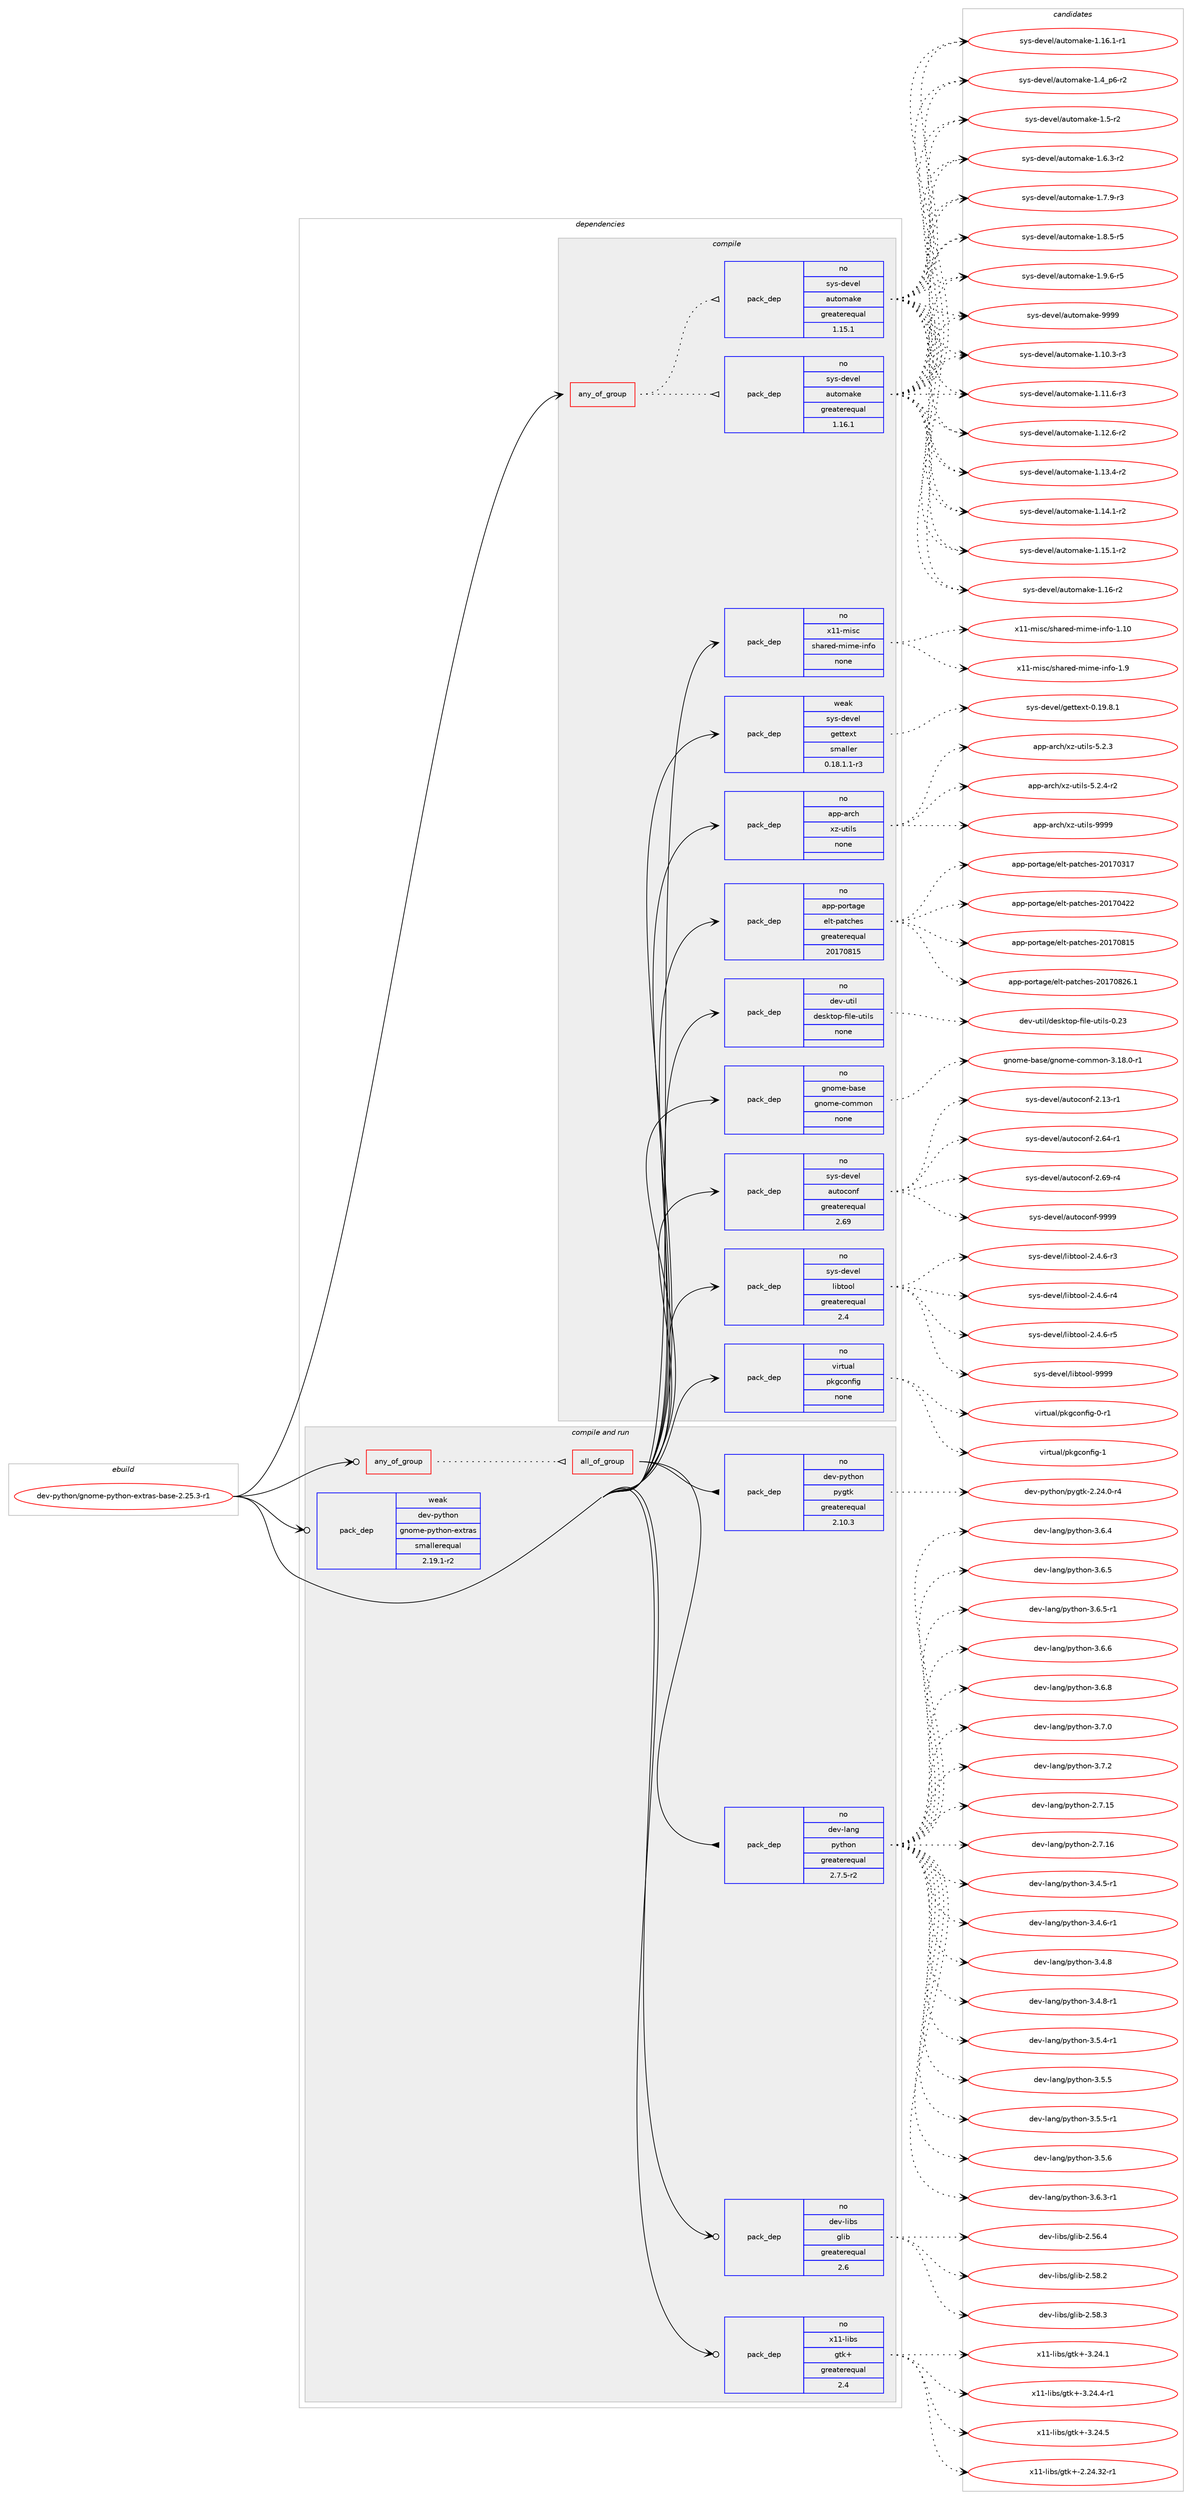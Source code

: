 digraph prolog {

# *************
# Graph options
# *************

newrank=true;
concentrate=true;
compound=true;
graph [rankdir=LR,fontname=Helvetica,fontsize=10,ranksep=1.5];#, ranksep=2.5, nodesep=0.2];
edge  [arrowhead=vee];
node  [fontname=Helvetica,fontsize=10];

# **********
# The ebuild
# **********

subgraph cluster_leftcol {
color=gray;
rank=same;
label=<<i>ebuild</i>>;
id [label="dev-python/gnome-python-extras-base-2.25.3-r1", color=red, width=4, href="../dev-python/gnome-python-extras-base-2.25.3-r1.svg"];
}

# ****************
# The dependencies
# ****************

subgraph cluster_midcol {
color=gray;
label=<<i>dependencies</i>>;
subgraph cluster_compile {
fillcolor="#eeeeee";
style=filled;
label=<<i>compile</i>>;
subgraph any22686 {
dependency1411542 [label=<<TABLE BORDER="0" CELLBORDER="1" CELLSPACING="0" CELLPADDING="4"><TR><TD CELLPADDING="10">any_of_group</TD></TR></TABLE>>, shape=none, color=red];subgraph pack1013233 {
dependency1411543 [label=<<TABLE BORDER="0" CELLBORDER="1" CELLSPACING="0" CELLPADDING="4" WIDTH="220"><TR><TD ROWSPAN="6" CELLPADDING="30">pack_dep</TD></TR><TR><TD WIDTH="110">no</TD></TR><TR><TD>sys-devel</TD></TR><TR><TD>automake</TD></TR><TR><TD>greaterequal</TD></TR><TR><TD>1.16.1</TD></TR></TABLE>>, shape=none, color=blue];
}
dependency1411542:e -> dependency1411543:w [weight=20,style="dotted",arrowhead="oinv"];
subgraph pack1013234 {
dependency1411544 [label=<<TABLE BORDER="0" CELLBORDER="1" CELLSPACING="0" CELLPADDING="4" WIDTH="220"><TR><TD ROWSPAN="6" CELLPADDING="30">pack_dep</TD></TR><TR><TD WIDTH="110">no</TD></TR><TR><TD>sys-devel</TD></TR><TR><TD>automake</TD></TR><TR><TD>greaterequal</TD></TR><TR><TD>1.15.1</TD></TR></TABLE>>, shape=none, color=blue];
}
dependency1411542:e -> dependency1411544:w [weight=20,style="dotted",arrowhead="oinv"];
}
id:e -> dependency1411542:w [weight=20,style="solid",arrowhead="vee"];
subgraph pack1013235 {
dependency1411545 [label=<<TABLE BORDER="0" CELLBORDER="1" CELLSPACING="0" CELLPADDING="4" WIDTH="220"><TR><TD ROWSPAN="6" CELLPADDING="30">pack_dep</TD></TR><TR><TD WIDTH="110">no</TD></TR><TR><TD>app-arch</TD></TR><TR><TD>xz-utils</TD></TR><TR><TD>none</TD></TR><TR><TD></TD></TR></TABLE>>, shape=none, color=blue];
}
id:e -> dependency1411545:w [weight=20,style="solid",arrowhead="vee"];
subgraph pack1013236 {
dependency1411546 [label=<<TABLE BORDER="0" CELLBORDER="1" CELLSPACING="0" CELLPADDING="4" WIDTH="220"><TR><TD ROWSPAN="6" CELLPADDING="30">pack_dep</TD></TR><TR><TD WIDTH="110">no</TD></TR><TR><TD>app-portage</TD></TR><TR><TD>elt-patches</TD></TR><TR><TD>greaterequal</TD></TR><TR><TD>20170815</TD></TR></TABLE>>, shape=none, color=blue];
}
id:e -> dependency1411546:w [weight=20,style="solid",arrowhead="vee"];
subgraph pack1013237 {
dependency1411547 [label=<<TABLE BORDER="0" CELLBORDER="1" CELLSPACING="0" CELLPADDING="4" WIDTH="220"><TR><TD ROWSPAN="6" CELLPADDING="30">pack_dep</TD></TR><TR><TD WIDTH="110">no</TD></TR><TR><TD>dev-util</TD></TR><TR><TD>desktop-file-utils</TD></TR><TR><TD>none</TD></TR><TR><TD></TD></TR></TABLE>>, shape=none, color=blue];
}
id:e -> dependency1411547:w [weight=20,style="solid",arrowhead="vee"];
subgraph pack1013238 {
dependency1411548 [label=<<TABLE BORDER="0" CELLBORDER="1" CELLSPACING="0" CELLPADDING="4" WIDTH="220"><TR><TD ROWSPAN="6" CELLPADDING="30">pack_dep</TD></TR><TR><TD WIDTH="110">no</TD></TR><TR><TD>gnome-base</TD></TR><TR><TD>gnome-common</TD></TR><TR><TD>none</TD></TR><TR><TD></TD></TR></TABLE>>, shape=none, color=blue];
}
id:e -> dependency1411548:w [weight=20,style="solid",arrowhead="vee"];
subgraph pack1013239 {
dependency1411549 [label=<<TABLE BORDER="0" CELLBORDER="1" CELLSPACING="0" CELLPADDING="4" WIDTH="220"><TR><TD ROWSPAN="6" CELLPADDING="30">pack_dep</TD></TR><TR><TD WIDTH="110">no</TD></TR><TR><TD>sys-devel</TD></TR><TR><TD>autoconf</TD></TR><TR><TD>greaterequal</TD></TR><TR><TD>2.69</TD></TR></TABLE>>, shape=none, color=blue];
}
id:e -> dependency1411549:w [weight=20,style="solid",arrowhead="vee"];
subgraph pack1013240 {
dependency1411550 [label=<<TABLE BORDER="0" CELLBORDER="1" CELLSPACING="0" CELLPADDING="4" WIDTH="220"><TR><TD ROWSPAN="6" CELLPADDING="30">pack_dep</TD></TR><TR><TD WIDTH="110">no</TD></TR><TR><TD>sys-devel</TD></TR><TR><TD>libtool</TD></TR><TR><TD>greaterequal</TD></TR><TR><TD>2.4</TD></TR></TABLE>>, shape=none, color=blue];
}
id:e -> dependency1411550:w [weight=20,style="solid",arrowhead="vee"];
subgraph pack1013241 {
dependency1411551 [label=<<TABLE BORDER="0" CELLBORDER="1" CELLSPACING="0" CELLPADDING="4" WIDTH="220"><TR><TD ROWSPAN="6" CELLPADDING="30">pack_dep</TD></TR><TR><TD WIDTH="110">no</TD></TR><TR><TD>virtual</TD></TR><TR><TD>pkgconfig</TD></TR><TR><TD>none</TD></TR><TR><TD></TD></TR></TABLE>>, shape=none, color=blue];
}
id:e -> dependency1411551:w [weight=20,style="solid",arrowhead="vee"];
subgraph pack1013242 {
dependency1411552 [label=<<TABLE BORDER="0" CELLBORDER="1" CELLSPACING="0" CELLPADDING="4" WIDTH="220"><TR><TD ROWSPAN="6" CELLPADDING="30">pack_dep</TD></TR><TR><TD WIDTH="110">no</TD></TR><TR><TD>x11-misc</TD></TR><TR><TD>shared-mime-info</TD></TR><TR><TD>none</TD></TR><TR><TD></TD></TR></TABLE>>, shape=none, color=blue];
}
id:e -> dependency1411552:w [weight=20,style="solid",arrowhead="vee"];
subgraph pack1013243 {
dependency1411553 [label=<<TABLE BORDER="0" CELLBORDER="1" CELLSPACING="0" CELLPADDING="4" WIDTH="220"><TR><TD ROWSPAN="6" CELLPADDING="30">pack_dep</TD></TR><TR><TD WIDTH="110">weak</TD></TR><TR><TD>sys-devel</TD></TR><TR><TD>gettext</TD></TR><TR><TD>smaller</TD></TR><TR><TD>0.18.1.1-r3</TD></TR></TABLE>>, shape=none, color=blue];
}
id:e -> dependency1411553:w [weight=20,style="solid",arrowhead="vee"];
}
subgraph cluster_compileandrun {
fillcolor="#eeeeee";
style=filled;
label=<<i>compile and run</i>>;
subgraph any22687 {
dependency1411554 [label=<<TABLE BORDER="0" CELLBORDER="1" CELLSPACING="0" CELLPADDING="4"><TR><TD CELLPADDING="10">any_of_group</TD></TR></TABLE>>, shape=none, color=red];subgraph all580 {
dependency1411555 [label=<<TABLE BORDER="0" CELLBORDER="1" CELLSPACING="0" CELLPADDING="4"><TR><TD CELLPADDING="10">all_of_group</TD></TR></TABLE>>, shape=none, color=red];subgraph pack1013244 {
dependency1411556 [label=<<TABLE BORDER="0" CELLBORDER="1" CELLSPACING="0" CELLPADDING="4" WIDTH="220"><TR><TD ROWSPAN="6" CELLPADDING="30">pack_dep</TD></TR><TR><TD WIDTH="110">no</TD></TR><TR><TD>dev-lang</TD></TR><TR><TD>python</TD></TR><TR><TD>greaterequal</TD></TR><TR><TD>2.7.5-r2</TD></TR></TABLE>>, shape=none, color=blue];
}
dependency1411555:e -> dependency1411556:w [weight=20,style="solid",arrowhead="inv"];
subgraph pack1013245 {
dependency1411557 [label=<<TABLE BORDER="0" CELLBORDER="1" CELLSPACING="0" CELLPADDING="4" WIDTH="220"><TR><TD ROWSPAN="6" CELLPADDING="30">pack_dep</TD></TR><TR><TD WIDTH="110">no</TD></TR><TR><TD>dev-python</TD></TR><TR><TD>pygtk</TD></TR><TR><TD>greaterequal</TD></TR><TR><TD>2.10.3</TD></TR></TABLE>>, shape=none, color=blue];
}
dependency1411555:e -> dependency1411557:w [weight=20,style="solid",arrowhead="inv"];
}
dependency1411554:e -> dependency1411555:w [weight=20,style="dotted",arrowhead="oinv"];
}
id:e -> dependency1411554:w [weight=20,style="solid",arrowhead="odotvee"];
subgraph pack1013246 {
dependency1411558 [label=<<TABLE BORDER="0" CELLBORDER="1" CELLSPACING="0" CELLPADDING="4" WIDTH="220"><TR><TD ROWSPAN="6" CELLPADDING="30">pack_dep</TD></TR><TR><TD WIDTH="110">no</TD></TR><TR><TD>dev-libs</TD></TR><TR><TD>glib</TD></TR><TR><TD>greaterequal</TD></TR><TR><TD>2.6</TD></TR></TABLE>>, shape=none, color=blue];
}
id:e -> dependency1411558:w [weight=20,style="solid",arrowhead="odotvee"];
subgraph pack1013247 {
dependency1411559 [label=<<TABLE BORDER="0" CELLBORDER="1" CELLSPACING="0" CELLPADDING="4" WIDTH="220"><TR><TD ROWSPAN="6" CELLPADDING="30">pack_dep</TD></TR><TR><TD WIDTH="110">no</TD></TR><TR><TD>x11-libs</TD></TR><TR><TD>gtk+</TD></TR><TR><TD>greaterequal</TD></TR><TR><TD>2.4</TD></TR></TABLE>>, shape=none, color=blue];
}
id:e -> dependency1411559:w [weight=20,style="solid",arrowhead="odotvee"];
subgraph pack1013248 {
dependency1411560 [label=<<TABLE BORDER="0" CELLBORDER="1" CELLSPACING="0" CELLPADDING="4" WIDTH="220"><TR><TD ROWSPAN="6" CELLPADDING="30">pack_dep</TD></TR><TR><TD WIDTH="110">weak</TD></TR><TR><TD>dev-python</TD></TR><TR><TD>gnome-python-extras</TD></TR><TR><TD>smallerequal</TD></TR><TR><TD>2.19.1-r2</TD></TR></TABLE>>, shape=none, color=blue];
}
id:e -> dependency1411560:w [weight=20,style="solid",arrowhead="odotvee"];
}
subgraph cluster_run {
fillcolor="#eeeeee";
style=filled;
label=<<i>run</i>>;
}
}

# **************
# The candidates
# **************

subgraph cluster_choices {
rank=same;
color=gray;
label=<<i>candidates</i>>;

subgraph choice1013233 {
color=black;
nodesep=1;
choice11512111545100101118101108479711711611110997107101454946494846514511451 [label="sys-devel/automake-1.10.3-r3", color=red, width=4,href="../sys-devel/automake-1.10.3-r3.svg"];
choice11512111545100101118101108479711711611110997107101454946494946544511451 [label="sys-devel/automake-1.11.6-r3", color=red, width=4,href="../sys-devel/automake-1.11.6-r3.svg"];
choice11512111545100101118101108479711711611110997107101454946495046544511450 [label="sys-devel/automake-1.12.6-r2", color=red, width=4,href="../sys-devel/automake-1.12.6-r2.svg"];
choice11512111545100101118101108479711711611110997107101454946495146524511450 [label="sys-devel/automake-1.13.4-r2", color=red, width=4,href="../sys-devel/automake-1.13.4-r2.svg"];
choice11512111545100101118101108479711711611110997107101454946495246494511450 [label="sys-devel/automake-1.14.1-r2", color=red, width=4,href="../sys-devel/automake-1.14.1-r2.svg"];
choice11512111545100101118101108479711711611110997107101454946495346494511450 [label="sys-devel/automake-1.15.1-r2", color=red, width=4,href="../sys-devel/automake-1.15.1-r2.svg"];
choice1151211154510010111810110847971171161111099710710145494649544511450 [label="sys-devel/automake-1.16-r2", color=red, width=4,href="../sys-devel/automake-1.16-r2.svg"];
choice11512111545100101118101108479711711611110997107101454946495446494511449 [label="sys-devel/automake-1.16.1-r1", color=red, width=4,href="../sys-devel/automake-1.16.1-r1.svg"];
choice115121115451001011181011084797117116111109971071014549465295112544511450 [label="sys-devel/automake-1.4_p6-r2", color=red, width=4,href="../sys-devel/automake-1.4_p6-r2.svg"];
choice11512111545100101118101108479711711611110997107101454946534511450 [label="sys-devel/automake-1.5-r2", color=red, width=4,href="../sys-devel/automake-1.5-r2.svg"];
choice115121115451001011181011084797117116111109971071014549465446514511450 [label="sys-devel/automake-1.6.3-r2", color=red, width=4,href="../sys-devel/automake-1.6.3-r2.svg"];
choice115121115451001011181011084797117116111109971071014549465546574511451 [label="sys-devel/automake-1.7.9-r3", color=red, width=4,href="../sys-devel/automake-1.7.9-r3.svg"];
choice115121115451001011181011084797117116111109971071014549465646534511453 [label="sys-devel/automake-1.8.5-r5", color=red, width=4,href="../sys-devel/automake-1.8.5-r5.svg"];
choice115121115451001011181011084797117116111109971071014549465746544511453 [label="sys-devel/automake-1.9.6-r5", color=red, width=4,href="../sys-devel/automake-1.9.6-r5.svg"];
choice115121115451001011181011084797117116111109971071014557575757 [label="sys-devel/automake-9999", color=red, width=4,href="../sys-devel/automake-9999.svg"];
dependency1411543:e -> choice11512111545100101118101108479711711611110997107101454946494846514511451:w [style=dotted,weight="100"];
dependency1411543:e -> choice11512111545100101118101108479711711611110997107101454946494946544511451:w [style=dotted,weight="100"];
dependency1411543:e -> choice11512111545100101118101108479711711611110997107101454946495046544511450:w [style=dotted,weight="100"];
dependency1411543:e -> choice11512111545100101118101108479711711611110997107101454946495146524511450:w [style=dotted,weight="100"];
dependency1411543:e -> choice11512111545100101118101108479711711611110997107101454946495246494511450:w [style=dotted,weight="100"];
dependency1411543:e -> choice11512111545100101118101108479711711611110997107101454946495346494511450:w [style=dotted,weight="100"];
dependency1411543:e -> choice1151211154510010111810110847971171161111099710710145494649544511450:w [style=dotted,weight="100"];
dependency1411543:e -> choice11512111545100101118101108479711711611110997107101454946495446494511449:w [style=dotted,weight="100"];
dependency1411543:e -> choice115121115451001011181011084797117116111109971071014549465295112544511450:w [style=dotted,weight="100"];
dependency1411543:e -> choice11512111545100101118101108479711711611110997107101454946534511450:w [style=dotted,weight="100"];
dependency1411543:e -> choice115121115451001011181011084797117116111109971071014549465446514511450:w [style=dotted,weight="100"];
dependency1411543:e -> choice115121115451001011181011084797117116111109971071014549465546574511451:w [style=dotted,weight="100"];
dependency1411543:e -> choice115121115451001011181011084797117116111109971071014549465646534511453:w [style=dotted,weight="100"];
dependency1411543:e -> choice115121115451001011181011084797117116111109971071014549465746544511453:w [style=dotted,weight="100"];
dependency1411543:e -> choice115121115451001011181011084797117116111109971071014557575757:w [style=dotted,weight="100"];
}
subgraph choice1013234 {
color=black;
nodesep=1;
choice11512111545100101118101108479711711611110997107101454946494846514511451 [label="sys-devel/automake-1.10.3-r3", color=red, width=4,href="../sys-devel/automake-1.10.3-r3.svg"];
choice11512111545100101118101108479711711611110997107101454946494946544511451 [label="sys-devel/automake-1.11.6-r3", color=red, width=4,href="../sys-devel/automake-1.11.6-r3.svg"];
choice11512111545100101118101108479711711611110997107101454946495046544511450 [label="sys-devel/automake-1.12.6-r2", color=red, width=4,href="../sys-devel/automake-1.12.6-r2.svg"];
choice11512111545100101118101108479711711611110997107101454946495146524511450 [label="sys-devel/automake-1.13.4-r2", color=red, width=4,href="../sys-devel/automake-1.13.4-r2.svg"];
choice11512111545100101118101108479711711611110997107101454946495246494511450 [label="sys-devel/automake-1.14.1-r2", color=red, width=4,href="../sys-devel/automake-1.14.1-r2.svg"];
choice11512111545100101118101108479711711611110997107101454946495346494511450 [label="sys-devel/automake-1.15.1-r2", color=red, width=4,href="../sys-devel/automake-1.15.1-r2.svg"];
choice1151211154510010111810110847971171161111099710710145494649544511450 [label="sys-devel/automake-1.16-r2", color=red, width=4,href="../sys-devel/automake-1.16-r2.svg"];
choice11512111545100101118101108479711711611110997107101454946495446494511449 [label="sys-devel/automake-1.16.1-r1", color=red, width=4,href="../sys-devel/automake-1.16.1-r1.svg"];
choice115121115451001011181011084797117116111109971071014549465295112544511450 [label="sys-devel/automake-1.4_p6-r2", color=red, width=4,href="../sys-devel/automake-1.4_p6-r2.svg"];
choice11512111545100101118101108479711711611110997107101454946534511450 [label="sys-devel/automake-1.5-r2", color=red, width=4,href="../sys-devel/automake-1.5-r2.svg"];
choice115121115451001011181011084797117116111109971071014549465446514511450 [label="sys-devel/automake-1.6.3-r2", color=red, width=4,href="../sys-devel/automake-1.6.3-r2.svg"];
choice115121115451001011181011084797117116111109971071014549465546574511451 [label="sys-devel/automake-1.7.9-r3", color=red, width=4,href="../sys-devel/automake-1.7.9-r3.svg"];
choice115121115451001011181011084797117116111109971071014549465646534511453 [label="sys-devel/automake-1.8.5-r5", color=red, width=4,href="../sys-devel/automake-1.8.5-r5.svg"];
choice115121115451001011181011084797117116111109971071014549465746544511453 [label="sys-devel/automake-1.9.6-r5", color=red, width=4,href="../sys-devel/automake-1.9.6-r5.svg"];
choice115121115451001011181011084797117116111109971071014557575757 [label="sys-devel/automake-9999", color=red, width=4,href="../sys-devel/automake-9999.svg"];
dependency1411544:e -> choice11512111545100101118101108479711711611110997107101454946494846514511451:w [style=dotted,weight="100"];
dependency1411544:e -> choice11512111545100101118101108479711711611110997107101454946494946544511451:w [style=dotted,weight="100"];
dependency1411544:e -> choice11512111545100101118101108479711711611110997107101454946495046544511450:w [style=dotted,weight="100"];
dependency1411544:e -> choice11512111545100101118101108479711711611110997107101454946495146524511450:w [style=dotted,weight="100"];
dependency1411544:e -> choice11512111545100101118101108479711711611110997107101454946495246494511450:w [style=dotted,weight="100"];
dependency1411544:e -> choice11512111545100101118101108479711711611110997107101454946495346494511450:w [style=dotted,weight="100"];
dependency1411544:e -> choice1151211154510010111810110847971171161111099710710145494649544511450:w [style=dotted,weight="100"];
dependency1411544:e -> choice11512111545100101118101108479711711611110997107101454946495446494511449:w [style=dotted,weight="100"];
dependency1411544:e -> choice115121115451001011181011084797117116111109971071014549465295112544511450:w [style=dotted,weight="100"];
dependency1411544:e -> choice11512111545100101118101108479711711611110997107101454946534511450:w [style=dotted,weight="100"];
dependency1411544:e -> choice115121115451001011181011084797117116111109971071014549465446514511450:w [style=dotted,weight="100"];
dependency1411544:e -> choice115121115451001011181011084797117116111109971071014549465546574511451:w [style=dotted,weight="100"];
dependency1411544:e -> choice115121115451001011181011084797117116111109971071014549465646534511453:w [style=dotted,weight="100"];
dependency1411544:e -> choice115121115451001011181011084797117116111109971071014549465746544511453:w [style=dotted,weight="100"];
dependency1411544:e -> choice115121115451001011181011084797117116111109971071014557575757:w [style=dotted,weight="100"];
}
subgraph choice1013235 {
color=black;
nodesep=1;
choice971121124597114991044712012245117116105108115455346504651 [label="app-arch/xz-utils-5.2.3", color=red, width=4,href="../app-arch/xz-utils-5.2.3.svg"];
choice9711211245971149910447120122451171161051081154553465046524511450 [label="app-arch/xz-utils-5.2.4-r2", color=red, width=4,href="../app-arch/xz-utils-5.2.4-r2.svg"];
choice9711211245971149910447120122451171161051081154557575757 [label="app-arch/xz-utils-9999", color=red, width=4,href="../app-arch/xz-utils-9999.svg"];
dependency1411545:e -> choice971121124597114991044712012245117116105108115455346504651:w [style=dotted,weight="100"];
dependency1411545:e -> choice9711211245971149910447120122451171161051081154553465046524511450:w [style=dotted,weight="100"];
dependency1411545:e -> choice9711211245971149910447120122451171161051081154557575757:w [style=dotted,weight="100"];
}
subgraph choice1013236 {
color=black;
nodesep=1;
choice97112112451121111141169710310147101108116451129711699104101115455048495548514955 [label="app-portage/elt-patches-20170317", color=red, width=4,href="../app-portage/elt-patches-20170317.svg"];
choice97112112451121111141169710310147101108116451129711699104101115455048495548525050 [label="app-portage/elt-patches-20170422", color=red, width=4,href="../app-portage/elt-patches-20170422.svg"];
choice97112112451121111141169710310147101108116451129711699104101115455048495548564953 [label="app-portage/elt-patches-20170815", color=red, width=4,href="../app-portage/elt-patches-20170815.svg"];
choice971121124511211111411697103101471011081164511297116991041011154550484955485650544649 [label="app-portage/elt-patches-20170826.1", color=red, width=4,href="../app-portage/elt-patches-20170826.1.svg"];
dependency1411546:e -> choice97112112451121111141169710310147101108116451129711699104101115455048495548514955:w [style=dotted,weight="100"];
dependency1411546:e -> choice97112112451121111141169710310147101108116451129711699104101115455048495548525050:w [style=dotted,weight="100"];
dependency1411546:e -> choice97112112451121111141169710310147101108116451129711699104101115455048495548564953:w [style=dotted,weight="100"];
dependency1411546:e -> choice971121124511211111411697103101471011081164511297116991041011154550484955485650544649:w [style=dotted,weight="100"];
}
subgraph choice1013237 {
color=black;
nodesep=1;
choice100101118451171161051084710010111510711611111245102105108101451171161051081154548465051 [label="dev-util/desktop-file-utils-0.23", color=red, width=4,href="../dev-util/desktop-file-utils-0.23.svg"];
dependency1411547:e -> choice100101118451171161051084710010111510711611111245102105108101451171161051081154548465051:w [style=dotted,weight="100"];
}
subgraph choice1013238 {
color=black;
nodesep=1;
choice103110111109101459897115101471031101111091014599111109109111110455146495646484511449 [label="gnome-base/gnome-common-3.18.0-r1", color=red, width=4,href="../gnome-base/gnome-common-3.18.0-r1.svg"];
dependency1411548:e -> choice103110111109101459897115101471031101111091014599111109109111110455146495646484511449:w [style=dotted,weight="100"];
}
subgraph choice1013239 {
color=black;
nodesep=1;
choice1151211154510010111810110847971171161119911111010245504649514511449 [label="sys-devel/autoconf-2.13-r1", color=red, width=4,href="../sys-devel/autoconf-2.13-r1.svg"];
choice1151211154510010111810110847971171161119911111010245504654524511449 [label="sys-devel/autoconf-2.64-r1", color=red, width=4,href="../sys-devel/autoconf-2.64-r1.svg"];
choice1151211154510010111810110847971171161119911111010245504654574511452 [label="sys-devel/autoconf-2.69-r4", color=red, width=4,href="../sys-devel/autoconf-2.69-r4.svg"];
choice115121115451001011181011084797117116111991111101024557575757 [label="sys-devel/autoconf-9999", color=red, width=4,href="../sys-devel/autoconf-9999.svg"];
dependency1411549:e -> choice1151211154510010111810110847971171161119911111010245504649514511449:w [style=dotted,weight="100"];
dependency1411549:e -> choice1151211154510010111810110847971171161119911111010245504654524511449:w [style=dotted,weight="100"];
dependency1411549:e -> choice1151211154510010111810110847971171161119911111010245504654574511452:w [style=dotted,weight="100"];
dependency1411549:e -> choice115121115451001011181011084797117116111991111101024557575757:w [style=dotted,weight="100"];
}
subgraph choice1013240 {
color=black;
nodesep=1;
choice1151211154510010111810110847108105981161111111084550465246544511451 [label="sys-devel/libtool-2.4.6-r3", color=red, width=4,href="../sys-devel/libtool-2.4.6-r3.svg"];
choice1151211154510010111810110847108105981161111111084550465246544511452 [label="sys-devel/libtool-2.4.6-r4", color=red, width=4,href="../sys-devel/libtool-2.4.6-r4.svg"];
choice1151211154510010111810110847108105981161111111084550465246544511453 [label="sys-devel/libtool-2.4.6-r5", color=red, width=4,href="../sys-devel/libtool-2.4.6-r5.svg"];
choice1151211154510010111810110847108105981161111111084557575757 [label="sys-devel/libtool-9999", color=red, width=4,href="../sys-devel/libtool-9999.svg"];
dependency1411550:e -> choice1151211154510010111810110847108105981161111111084550465246544511451:w [style=dotted,weight="100"];
dependency1411550:e -> choice1151211154510010111810110847108105981161111111084550465246544511452:w [style=dotted,weight="100"];
dependency1411550:e -> choice1151211154510010111810110847108105981161111111084550465246544511453:w [style=dotted,weight="100"];
dependency1411550:e -> choice1151211154510010111810110847108105981161111111084557575757:w [style=dotted,weight="100"];
}
subgraph choice1013241 {
color=black;
nodesep=1;
choice11810511411611797108471121071039911111010210510345484511449 [label="virtual/pkgconfig-0-r1", color=red, width=4,href="../virtual/pkgconfig-0-r1.svg"];
choice1181051141161179710847112107103991111101021051034549 [label="virtual/pkgconfig-1", color=red, width=4,href="../virtual/pkgconfig-1.svg"];
dependency1411551:e -> choice11810511411611797108471121071039911111010210510345484511449:w [style=dotted,weight="100"];
dependency1411551:e -> choice1181051141161179710847112107103991111101021051034549:w [style=dotted,weight="100"];
}
subgraph choice1013242 {
color=black;
nodesep=1;
choice12049494510910511599471151049711410110045109105109101451051101021114549464948 [label="x11-misc/shared-mime-info-1.10", color=red, width=4,href="../x11-misc/shared-mime-info-1.10.svg"];
choice120494945109105115994711510497114101100451091051091014510511010211145494657 [label="x11-misc/shared-mime-info-1.9", color=red, width=4,href="../x11-misc/shared-mime-info-1.9.svg"];
dependency1411552:e -> choice12049494510910511599471151049711410110045109105109101451051101021114549464948:w [style=dotted,weight="100"];
dependency1411552:e -> choice120494945109105115994711510497114101100451091051091014510511010211145494657:w [style=dotted,weight="100"];
}
subgraph choice1013243 {
color=black;
nodesep=1;
choice1151211154510010111810110847103101116116101120116454846495746564649 [label="sys-devel/gettext-0.19.8.1", color=red, width=4,href="../sys-devel/gettext-0.19.8.1.svg"];
dependency1411553:e -> choice1151211154510010111810110847103101116116101120116454846495746564649:w [style=dotted,weight="100"];
}
subgraph choice1013244 {
color=black;
nodesep=1;
choice10010111845108971101034711212111610411111045504655464953 [label="dev-lang/python-2.7.15", color=red, width=4,href="../dev-lang/python-2.7.15.svg"];
choice10010111845108971101034711212111610411111045504655464954 [label="dev-lang/python-2.7.16", color=red, width=4,href="../dev-lang/python-2.7.16.svg"];
choice1001011184510897110103471121211161041111104551465246534511449 [label="dev-lang/python-3.4.5-r1", color=red, width=4,href="../dev-lang/python-3.4.5-r1.svg"];
choice1001011184510897110103471121211161041111104551465246544511449 [label="dev-lang/python-3.4.6-r1", color=red, width=4,href="../dev-lang/python-3.4.6-r1.svg"];
choice100101118451089711010347112121116104111110455146524656 [label="dev-lang/python-3.4.8", color=red, width=4,href="../dev-lang/python-3.4.8.svg"];
choice1001011184510897110103471121211161041111104551465246564511449 [label="dev-lang/python-3.4.8-r1", color=red, width=4,href="../dev-lang/python-3.4.8-r1.svg"];
choice1001011184510897110103471121211161041111104551465346524511449 [label="dev-lang/python-3.5.4-r1", color=red, width=4,href="../dev-lang/python-3.5.4-r1.svg"];
choice100101118451089711010347112121116104111110455146534653 [label="dev-lang/python-3.5.5", color=red, width=4,href="../dev-lang/python-3.5.5.svg"];
choice1001011184510897110103471121211161041111104551465346534511449 [label="dev-lang/python-3.5.5-r1", color=red, width=4,href="../dev-lang/python-3.5.5-r1.svg"];
choice100101118451089711010347112121116104111110455146534654 [label="dev-lang/python-3.5.6", color=red, width=4,href="../dev-lang/python-3.5.6.svg"];
choice1001011184510897110103471121211161041111104551465446514511449 [label="dev-lang/python-3.6.3-r1", color=red, width=4,href="../dev-lang/python-3.6.3-r1.svg"];
choice100101118451089711010347112121116104111110455146544652 [label="dev-lang/python-3.6.4", color=red, width=4,href="../dev-lang/python-3.6.4.svg"];
choice100101118451089711010347112121116104111110455146544653 [label="dev-lang/python-3.6.5", color=red, width=4,href="../dev-lang/python-3.6.5.svg"];
choice1001011184510897110103471121211161041111104551465446534511449 [label="dev-lang/python-3.6.5-r1", color=red, width=4,href="../dev-lang/python-3.6.5-r1.svg"];
choice100101118451089711010347112121116104111110455146544654 [label="dev-lang/python-3.6.6", color=red, width=4,href="../dev-lang/python-3.6.6.svg"];
choice100101118451089711010347112121116104111110455146544656 [label="dev-lang/python-3.6.8", color=red, width=4,href="../dev-lang/python-3.6.8.svg"];
choice100101118451089711010347112121116104111110455146554648 [label="dev-lang/python-3.7.0", color=red, width=4,href="../dev-lang/python-3.7.0.svg"];
choice100101118451089711010347112121116104111110455146554650 [label="dev-lang/python-3.7.2", color=red, width=4,href="../dev-lang/python-3.7.2.svg"];
dependency1411556:e -> choice10010111845108971101034711212111610411111045504655464953:w [style=dotted,weight="100"];
dependency1411556:e -> choice10010111845108971101034711212111610411111045504655464954:w [style=dotted,weight="100"];
dependency1411556:e -> choice1001011184510897110103471121211161041111104551465246534511449:w [style=dotted,weight="100"];
dependency1411556:e -> choice1001011184510897110103471121211161041111104551465246544511449:w [style=dotted,weight="100"];
dependency1411556:e -> choice100101118451089711010347112121116104111110455146524656:w [style=dotted,weight="100"];
dependency1411556:e -> choice1001011184510897110103471121211161041111104551465246564511449:w [style=dotted,weight="100"];
dependency1411556:e -> choice1001011184510897110103471121211161041111104551465346524511449:w [style=dotted,weight="100"];
dependency1411556:e -> choice100101118451089711010347112121116104111110455146534653:w [style=dotted,weight="100"];
dependency1411556:e -> choice1001011184510897110103471121211161041111104551465346534511449:w [style=dotted,weight="100"];
dependency1411556:e -> choice100101118451089711010347112121116104111110455146534654:w [style=dotted,weight="100"];
dependency1411556:e -> choice1001011184510897110103471121211161041111104551465446514511449:w [style=dotted,weight="100"];
dependency1411556:e -> choice100101118451089711010347112121116104111110455146544652:w [style=dotted,weight="100"];
dependency1411556:e -> choice100101118451089711010347112121116104111110455146544653:w [style=dotted,weight="100"];
dependency1411556:e -> choice1001011184510897110103471121211161041111104551465446534511449:w [style=dotted,weight="100"];
dependency1411556:e -> choice100101118451089711010347112121116104111110455146544654:w [style=dotted,weight="100"];
dependency1411556:e -> choice100101118451089711010347112121116104111110455146544656:w [style=dotted,weight="100"];
dependency1411556:e -> choice100101118451089711010347112121116104111110455146554648:w [style=dotted,weight="100"];
dependency1411556:e -> choice100101118451089711010347112121116104111110455146554650:w [style=dotted,weight="100"];
}
subgraph choice1013245 {
color=black;
nodesep=1;
choice1001011184511212111610411111047112121103116107455046505246484511452 [label="dev-python/pygtk-2.24.0-r4", color=red, width=4,href="../dev-python/pygtk-2.24.0-r4.svg"];
dependency1411557:e -> choice1001011184511212111610411111047112121103116107455046505246484511452:w [style=dotted,weight="100"];
}
subgraph choice1013246 {
color=black;
nodesep=1;
choice1001011184510810598115471031081059845504653544652 [label="dev-libs/glib-2.56.4", color=red, width=4,href="../dev-libs/glib-2.56.4.svg"];
choice1001011184510810598115471031081059845504653564650 [label="dev-libs/glib-2.58.2", color=red, width=4,href="../dev-libs/glib-2.58.2.svg"];
choice1001011184510810598115471031081059845504653564651 [label="dev-libs/glib-2.58.3", color=red, width=4,href="../dev-libs/glib-2.58.3.svg"];
dependency1411558:e -> choice1001011184510810598115471031081059845504653544652:w [style=dotted,weight="100"];
dependency1411558:e -> choice1001011184510810598115471031081059845504653564650:w [style=dotted,weight="100"];
dependency1411558:e -> choice1001011184510810598115471031081059845504653564651:w [style=dotted,weight="100"];
}
subgraph choice1013247 {
color=black;
nodesep=1;
choice12049494510810598115471031161074345504650524651504511449 [label="x11-libs/gtk+-2.24.32-r1", color=red, width=4,href="../x11-libs/gtk+-2.24.32-r1.svg"];
choice12049494510810598115471031161074345514650524649 [label="x11-libs/gtk+-3.24.1", color=red, width=4,href="../x11-libs/gtk+-3.24.1.svg"];
choice120494945108105981154710311610743455146505246524511449 [label="x11-libs/gtk+-3.24.4-r1", color=red, width=4,href="../x11-libs/gtk+-3.24.4-r1.svg"];
choice12049494510810598115471031161074345514650524653 [label="x11-libs/gtk+-3.24.5", color=red, width=4,href="../x11-libs/gtk+-3.24.5.svg"];
dependency1411559:e -> choice12049494510810598115471031161074345504650524651504511449:w [style=dotted,weight="100"];
dependency1411559:e -> choice12049494510810598115471031161074345514650524649:w [style=dotted,weight="100"];
dependency1411559:e -> choice120494945108105981154710311610743455146505246524511449:w [style=dotted,weight="100"];
dependency1411559:e -> choice12049494510810598115471031161074345514650524653:w [style=dotted,weight="100"];
}
subgraph choice1013248 {
color=black;
nodesep=1;
}
}

}
